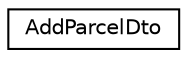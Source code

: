 digraph "Graphical Class Hierarchy"
{
 // INTERACTIVE_SVG=YES
 // LATEX_PDF_SIZE
  edge [fontname="Helvetica",fontsize="10",labelfontname="Helvetica",labelfontsize="10"];
  node [fontname="Helvetica",fontsize="10",shape=record];
  rankdir="LR";
  Node0 [label="AddParcelDto",height=0.2,width=0.4,color="black", fillcolor="white", style="filled",URL="$class_add_parcel_dto.html",tooltip=" "];
}
